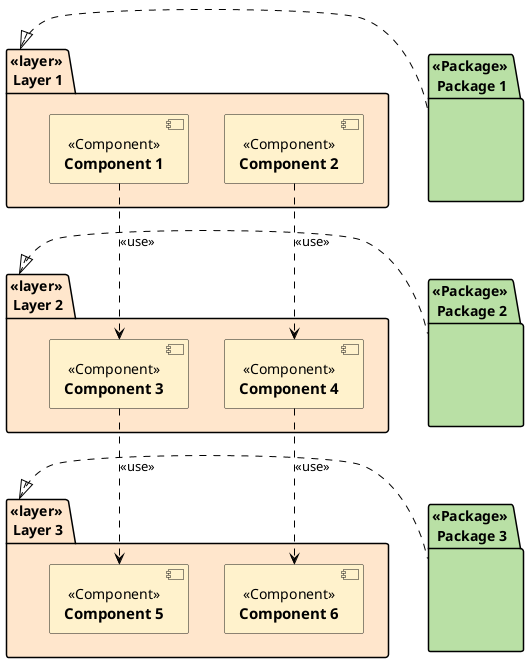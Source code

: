 @startuml layer package
'left to right direction
skinparam component {
    backgroundColor<<Component>> #fff2cc
    FontStyle normal
}

folder "<<layer>> \nLayer 1" as l1 #ffe6cc {
        [===Component 1] <<Component>> as c1
        [===Component 2] <<Component>> as c2
}

folder "<<layer>> \nLayer 2" as l2 #ffe6cc {
        [===Component 3] <<Component>> as c3
        [===Component 4] <<Component>> as c4
}

folder "<<layer>> \nLayer 3" as l3 #ffe6cc {
        [===Component 5] <<Component>> as c5
        [===Component 6] <<Component>> as c6
}

package "<<Package>> \nPackage 1" as p1 #b9e0a5{
    label "\n" as la1
}

package "<<Package>> \nPackage 2" as p2 #b9e0a5{
    label "\n" as la2
}

package "<<Package>> \nPackage 3" as p3 #b9e0a5{
    label "\n" as la3
}

l1 -[hidden]d- l2
l2 -[hidden]d- l3
p1 -[hidden]d- p2
p2 -[hidden]d- p3
p1 -l-|> l1  #black;line.dashed;
p2 -l-|> l2  #black;line.dashed;
p3 -l-|> l3  #black;line.dashed;

c1 -> c3 #black;line.dashed;:<<use>>
c2 -> c4 #black;line.dashed;:<<use>>
c3 -> c5 #black;line.dashed;:<<use>>
c4 -> c6 #black;line.dashed;:<<use>>

@enduml